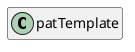 @startuml
set namespaceSeparator \\
hide members
hide << alias >> circle

class patTemplate
@enduml

